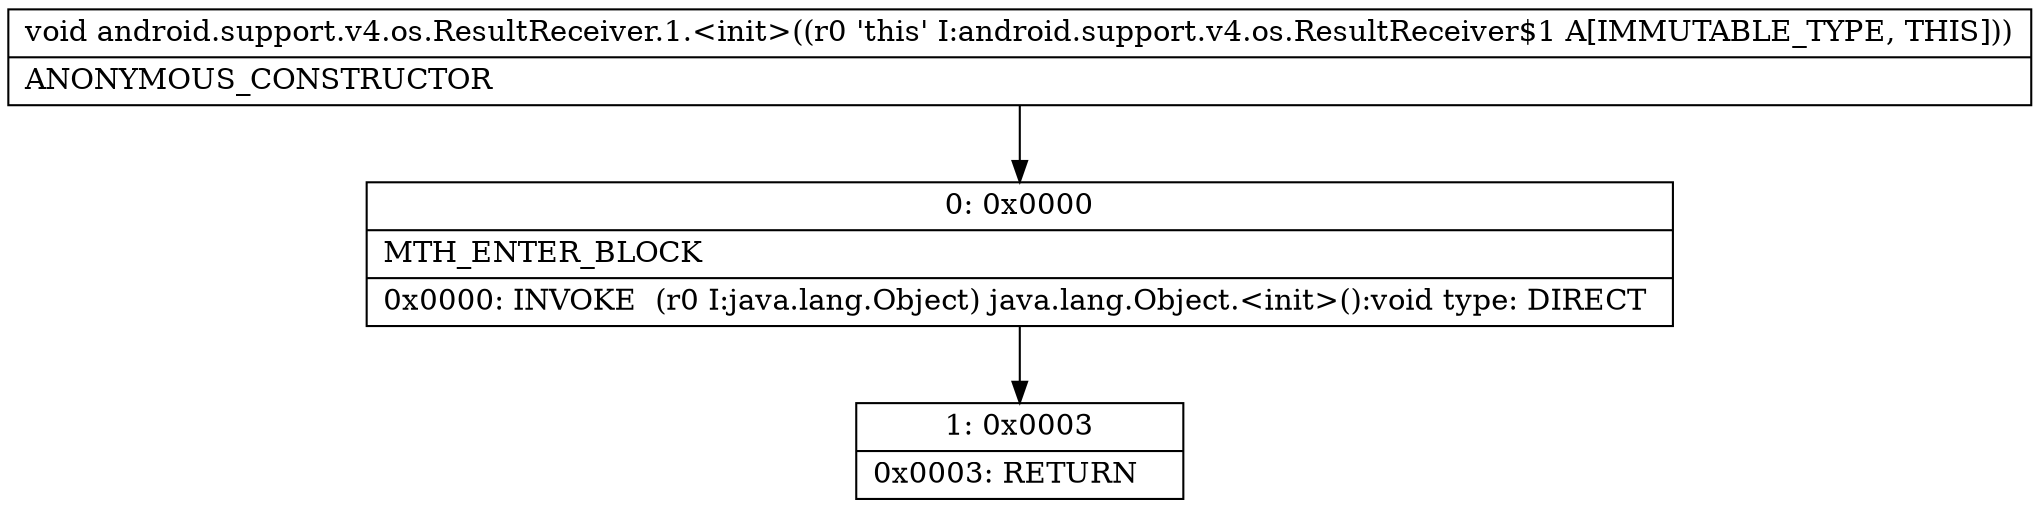 digraph "CFG forandroid.support.v4.os.ResultReceiver.1.\<init\>()V" {
Node_0 [shape=record,label="{0\:\ 0x0000|MTH_ENTER_BLOCK\l|0x0000: INVOKE  (r0 I:java.lang.Object) java.lang.Object.\<init\>():void type: DIRECT \l}"];
Node_1 [shape=record,label="{1\:\ 0x0003|0x0003: RETURN   \l}"];
MethodNode[shape=record,label="{void android.support.v4.os.ResultReceiver.1.\<init\>((r0 'this' I:android.support.v4.os.ResultReceiver$1 A[IMMUTABLE_TYPE, THIS]))  | ANONYMOUS_CONSTRUCTOR\l}"];
MethodNode -> Node_0;
Node_0 -> Node_1;
}

